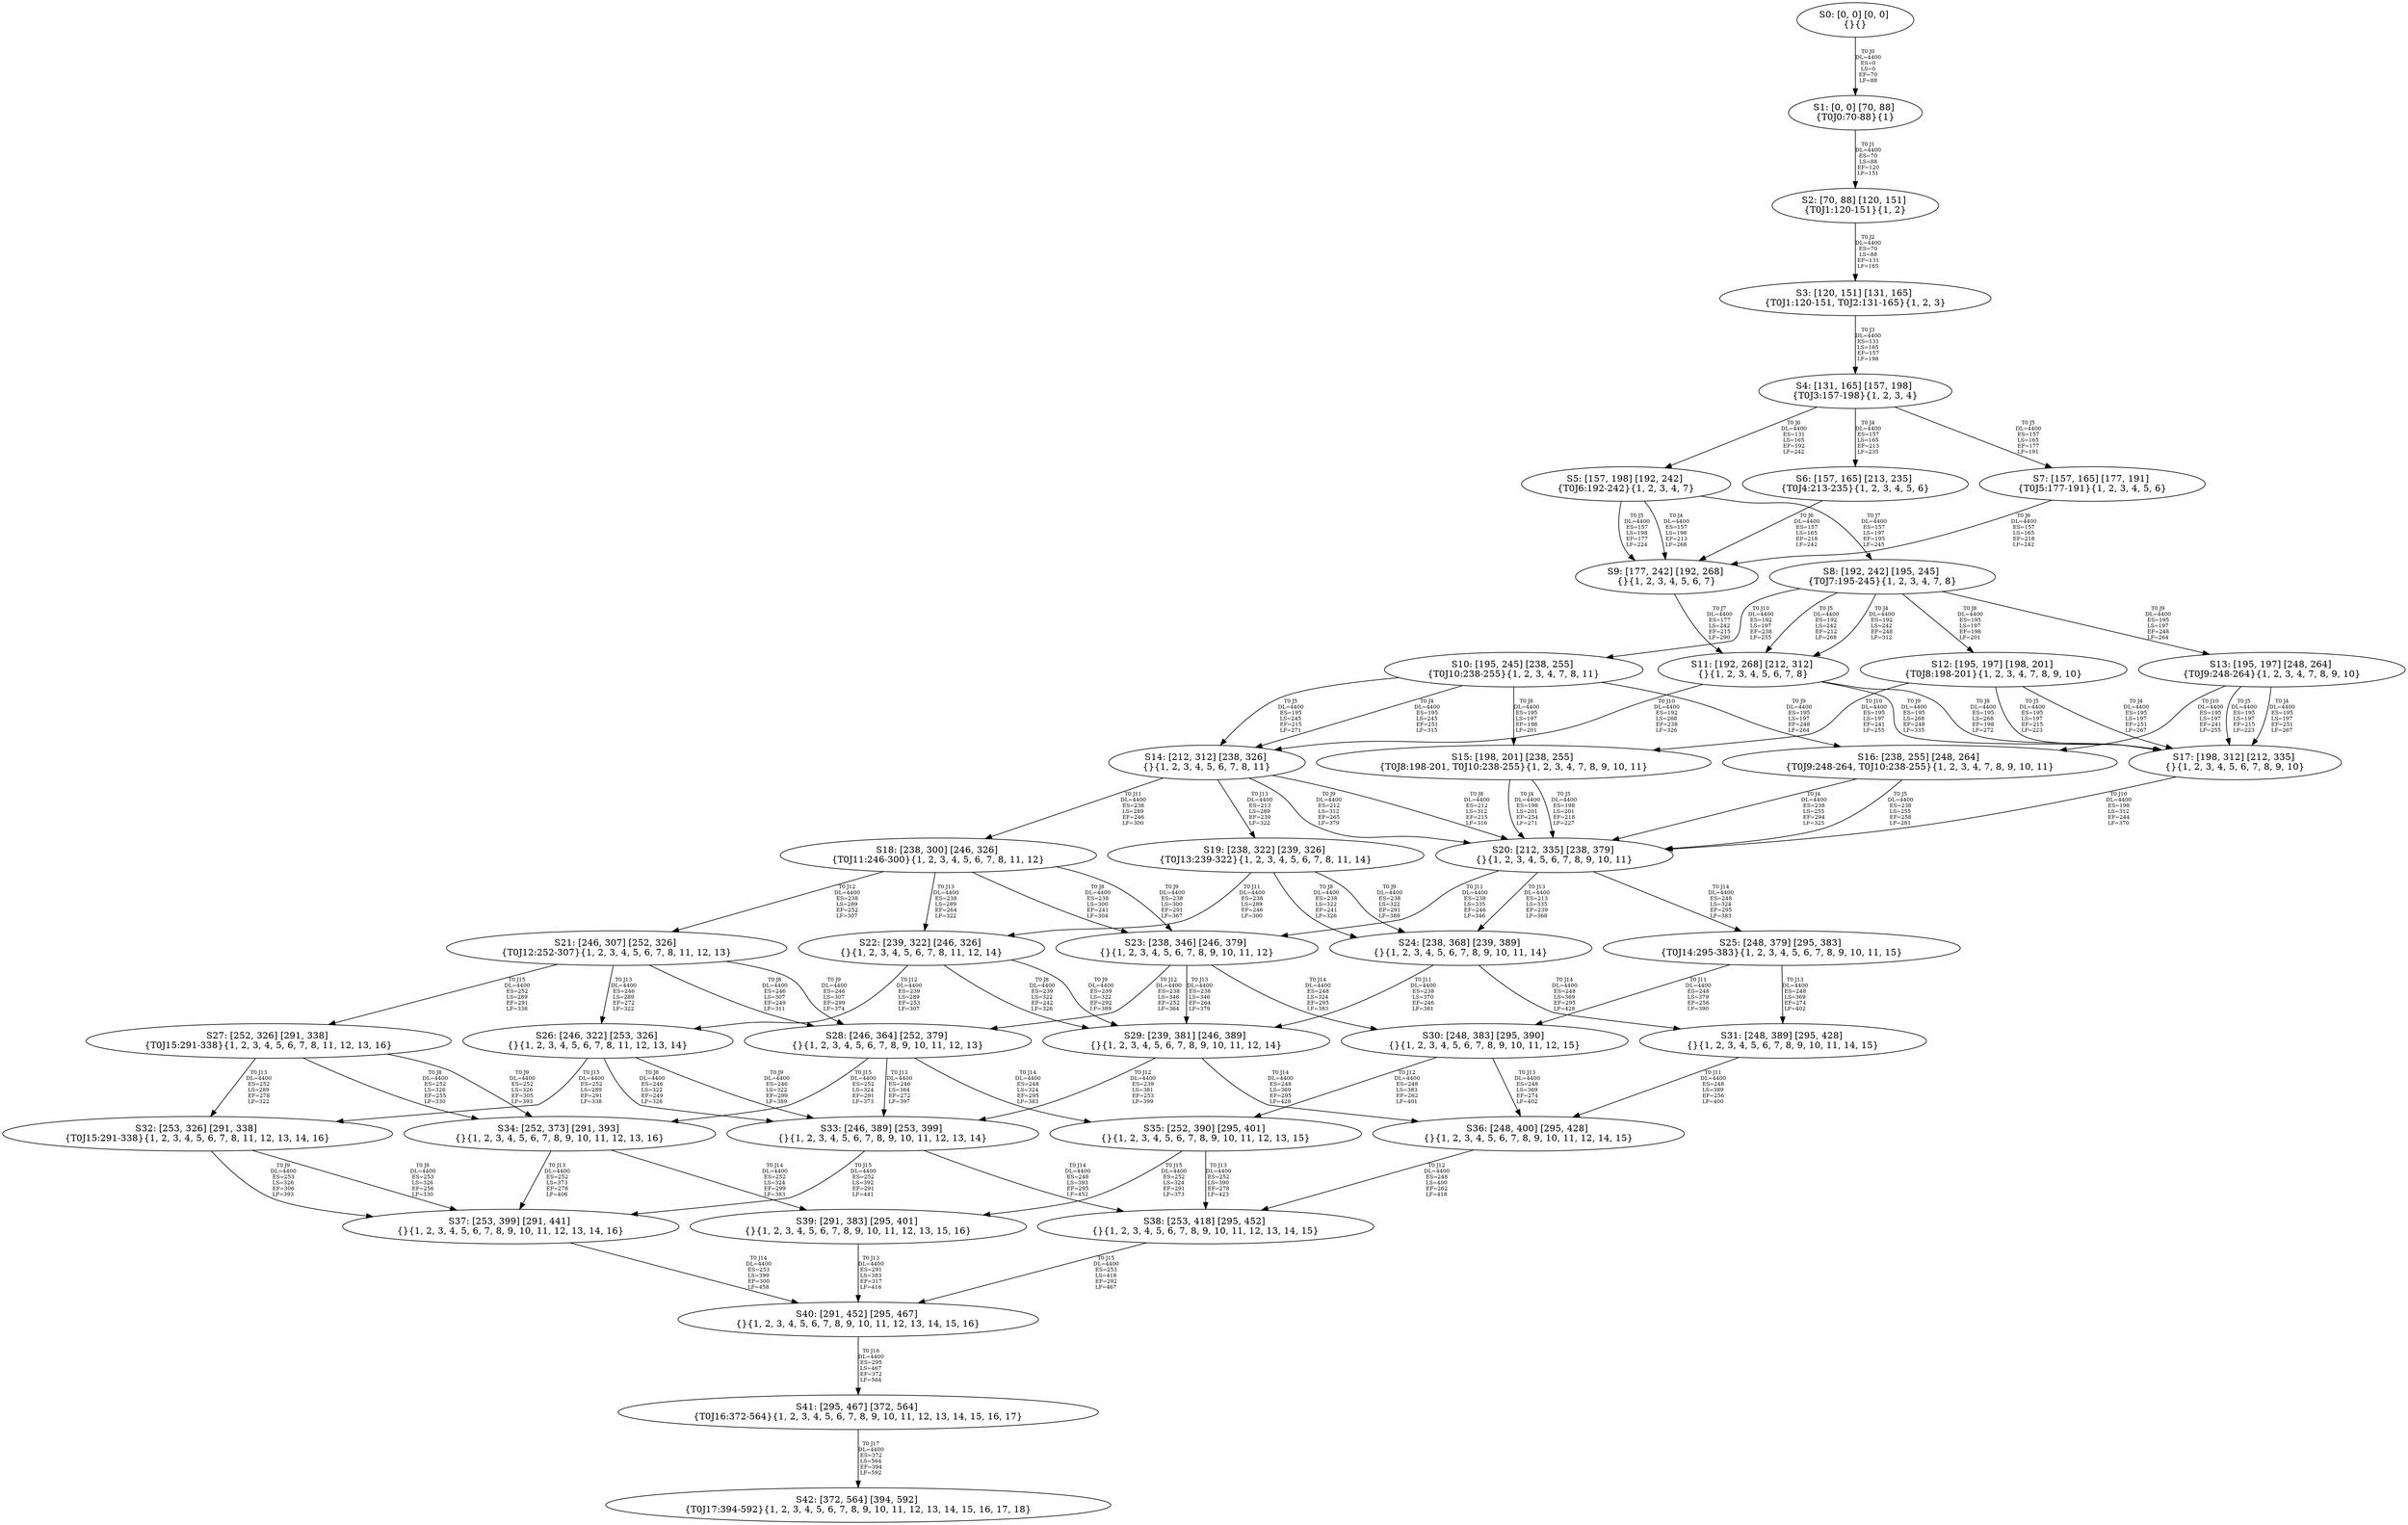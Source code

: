 digraph {
	S0[label="S0: [0, 0] [0, 0] \n{}{}"];
	S1[label="S1: [0, 0] [70, 88] \n{T0J0:70-88}{1}"];
	S2[label="S2: [70, 88] [120, 151] \n{T0J1:120-151}{1, 2}"];
	S3[label="S3: [120, 151] [131, 165] \n{T0J1:120-151, T0J2:131-165}{1, 2, 3}"];
	S4[label="S4: [131, 165] [157, 198] \n{T0J3:157-198}{1, 2, 3, 4}"];
	S5[label="S5: [157, 198] [192, 242] \n{T0J6:192-242}{1, 2, 3, 4, 7}"];
	S6[label="S6: [157, 165] [213, 235] \n{T0J4:213-235}{1, 2, 3, 4, 5, 6}"];
	S7[label="S7: [157, 165] [177, 191] \n{T0J5:177-191}{1, 2, 3, 4, 5, 6}"];
	S8[label="S8: [192, 242] [195, 245] \n{T0J7:195-245}{1, 2, 3, 4, 7, 8}"];
	S9[label="S9: [177, 242] [192, 268] \n{}{1, 2, 3, 4, 5, 6, 7}"];
	S10[label="S10: [195, 245] [238, 255] \n{T0J10:238-255}{1, 2, 3, 4, 7, 8, 11}"];
	S11[label="S11: [192, 268] [212, 312] \n{}{1, 2, 3, 4, 5, 6, 7, 8}"];
	S12[label="S12: [195, 197] [198, 201] \n{T0J8:198-201}{1, 2, 3, 4, 7, 8, 9, 10}"];
	S13[label="S13: [195, 197] [248, 264] \n{T0J9:248-264}{1, 2, 3, 4, 7, 8, 9, 10}"];
	S14[label="S14: [212, 312] [238, 326] \n{}{1, 2, 3, 4, 5, 6, 7, 8, 11}"];
	S15[label="S15: [198, 201] [238, 255] \n{T0J8:198-201, T0J10:238-255}{1, 2, 3, 4, 7, 8, 9, 10, 11}"];
	S16[label="S16: [238, 255] [248, 264] \n{T0J9:248-264, T0J10:238-255}{1, 2, 3, 4, 7, 8, 9, 10, 11}"];
	S17[label="S17: [198, 312] [212, 335] \n{}{1, 2, 3, 4, 5, 6, 7, 8, 9, 10}"];
	S18[label="S18: [238, 300] [246, 326] \n{T0J11:246-300}{1, 2, 3, 4, 5, 6, 7, 8, 11, 12}"];
	S19[label="S19: [238, 322] [239, 326] \n{T0J13:239-322}{1, 2, 3, 4, 5, 6, 7, 8, 11, 14}"];
	S20[label="S20: [212, 335] [238, 379] \n{}{1, 2, 3, 4, 5, 6, 7, 8, 9, 10, 11}"];
	S21[label="S21: [246, 307] [252, 326] \n{T0J12:252-307}{1, 2, 3, 4, 5, 6, 7, 8, 11, 12, 13}"];
	S22[label="S22: [239, 322] [246, 326] \n{}{1, 2, 3, 4, 5, 6, 7, 8, 11, 12, 14}"];
	S23[label="S23: [238, 346] [246, 379] \n{}{1, 2, 3, 4, 5, 6, 7, 8, 9, 10, 11, 12}"];
	S24[label="S24: [238, 368] [239, 389] \n{}{1, 2, 3, 4, 5, 6, 7, 8, 9, 10, 11, 14}"];
	S25[label="S25: [248, 379] [295, 383] \n{T0J14:295-383}{1, 2, 3, 4, 5, 6, 7, 8, 9, 10, 11, 15}"];
	S26[label="S26: [246, 322] [253, 326] \n{}{1, 2, 3, 4, 5, 6, 7, 8, 11, 12, 13, 14}"];
	S27[label="S27: [252, 326] [291, 338] \n{T0J15:291-338}{1, 2, 3, 4, 5, 6, 7, 8, 11, 12, 13, 16}"];
	S28[label="S28: [246, 364] [252, 379] \n{}{1, 2, 3, 4, 5, 6, 7, 8, 9, 10, 11, 12, 13}"];
	S29[label="S29: [239, 381] [246, 389] \n{}{1, 2, 3, 4, 5, 6, 7, 8, 9, 10, 11, 12, 14}"];
	S30[label="S30: [248, 383] [295, 390] \n{}{1, 2, 3, 4, 5, 6, 7, 8, 9, 10, 11, 12, 15}"];
	S31[label="S31: [248, 389] [295, 428] \n{}{1, 2, 3, 4, 5, 6, 7, 8, 9, 10, 11, 14, 15}"];
	S32[label="S32: [253, 326] [291, 338] \n{T0J15:291-338}{1, 2, 3, 4, 5, 6, 7, 8, 11, 12, 13, 14, 16}"];
	S33[label="S33: [246, 389] [253, 399] \n{}{1, 2, 3, 4, 5, 6, 7, 8, 9, 10, 11, 12, 13, 14}"];
	S34[label="S34: [252, 373] [291, 393] \n{}{1, 2, 3, 4, 5, 6, 7, 8, 9, 10, 11, 12, 13, 16}"];
	S35[label="S35: [252, 390] [295, 401] \n{}{1, 2, 3, 4, 5, 6, 7, 8, 9, 10, 11, 12, 13, 15}"];
	S36[label="S36: [248, 400] [295, 428] \n{}{1, 2, 3, 4, 5, 6, 7, 8, 9, 10, 11, 12, 14, 15}"];
	S37[label="S37: [253, 399] [291, 441] \n{}{1, 2, 3, 4, 5, 6, 7, 8, 9, 10, 11, 12, 13, 14, 16}"];
	S38[label="S38: [253, 418] [295, 452] \n{}{1, 2, 3, 4, 5, 6, 7, 8, 9, 10, 11, 12, 13, 14, 15}"];
	S39[label="S39: [291, 383] [295, 401] \n{}{1, 2, 3, 4, 5, 6, 7, 8, 9, 10, 11, 12, 13, 15, 16}"];
	S40[label="S40: [291, 452] [295, 467] \n{}{1, 2, 3, 4, 5, 6, 7, 8, 9, 10, 11, 12, 13, 14, 15, 16}"];
	S41[label="S41: [295, 467] [372, 564] \n{T0J16:372-564}{1, 2, 3, 4, 5, 6, 7, 8, 9, 10, 11, 12, 13, 14, 15, 16, 17}"];
	S42[label="S42: [372, 564] [394, 592] \n{T0J17:394-592}{1, 2, 3, 4, 5, 6, 7, 8, 9, 10, 11, 12, 13, 14, 15, 16, 17, 18}"];
	S0 -> S1[label="T0 J0\nDL=4400\nES=0\nLS=0\nEF=70\nLF=88",fontsize=8];
	S1 -> S2[label="T0 J1\nDL=4400\nES=70\nLS=88\nEF=120\nLF=151",fontsize=8];
	S2 -> S3[label="T0 J2\nDL=4400\nES=70\nLS=88\nEF=131\nLF=165",fontsize=8];
	S3 -> S4[label="T0 J3\nDL=4400\nES=131\nLS=165\nEF=157\nLF=198",fontsize=8];
	S4 -> S6[label="T0 J4\nDL=4400\nES=157\nLS=165\nEF=213\nLF=235",fontsize=8];
	S4 -> S7[label="T0 J5\nDL=4400\nES=157\nLS=165\nEF=177\nLF=191",fontsize=8];
	S4 -> S5[label="T0 J6\nDL=4400\nES=131\nLS=165\nEF=192\nLF=242",fontsize=8];
	S5 -> S9[label="T0 J4\nDL=4400\nES=157\nLS=198\nEF=213\nLF=268",fontsize=8];
	S5 -> S9[label="T0 J5\nDL=4400\nES=157\nLS=198\nEF=177\nLF=224",fontsize=8];
	S5 -> S8[label="T0 J7\nDL=4400\nES=157\nLS=197\nEF=195\nLF=245",fontsize=8];
	S6 -> S9[label="T0 J6\nDL=4400\nES=157\nLS=165\nEF=218\nLF=242",fontsize=8];
	S7 -> S9[label="T0 J6\nDL=4400\nES=157\nLS=165\nEF=218\nLF=242",fontsize=8];
	S8 -> S11[label="T0 J4\nDL=4400\nES=192\nLS=242\nEF=248\nLF=312",fontsize=8];
	S8 -> S11[label="T0 J5\nDL=4400\nES=192\nLS=242\nEF=212\nLF=268",fontsize=8];
	S8 -> S12[label="T0 J8\nDL=4400\nES=195\nLS=197\nEF=198\nLF=201",fontsize=8];
	S8 -> S13[label="T0 J9\nDL=4400\nES=195\nLS=197\nEF=248\nLF=264",fontsize=8];
	S8 -> S10[label="T0 J10\nDL=4400\nES=192\nLS=197\nEF=238\nLF=255",fontsize=8];
	S9 -> S11[label="T0 J7\nDL=4400\nES=177\nLS=242\nEF=215\nLF=290",fontsize=8];
	S10 -> S14[label="T0 J4\nDL=4400\nES=195\nLS=245\nEF=251\nLF=315",fontsize=8];
	S10 -> S14[label="T0 J5\nDL=4400\nES=195\nLS=245\nEF=215\nLF=271",fontsize=8];
	S10 -> S15[label="T0 J8\nDL=4400\nES=195\nLS=197\nEF=198\nLF=201",fontsize=8];
	S10 -> S16[label="T0 J9\nDL=4400\nES=195\nLS=197\nEF=248\nLF=264",fontsize=8];
	S11 -> S17[label="T0 J8\nDL=4400\nES=195\nLS=268\nEF=198\nLF=272",fontsize=8];
	S11 -> S17[label="T0 J9\nDL=4400\nES=195\nLS=268\nEF=248\nLF=335",fontsize=8];
	S11 -> S14[label="T0 J10\nDL=4400\nES=192\nLS=268\nEF=238\nLF=326",fontsize=8];
	S12 -> S17[label="T0 J4\nDL=4400\nES=195\nLS=197\nEF=251\nLF=267",fontsize=8];
	S12 -> S17[label="T0 J5\nDL=4400\nES=195\nLS=197\nEF=215\nLF=223",fontsize=8];
	S12 -> S15[label="T0 J10\nDL=4400\nES=195\nLS=197\nEF=241\nLF=255",fontsize=8];
	S13 -> S17[label="T0 J4\nDL=4400\nES=195\nLS=197\nEF=251\nLF=267",fontsize=8];
	S13 -> S17[label="T0 J5\nDL=4400\nES=195\nLS=197\nEF=215\nLF=223",fontsize=8];
	S13 -> S16[label="T0 J10\nDL=4400\nES=195\nLS=197\nEF=241\nLF=255",fontsize=8];
	S14 -> S20[label="T0 J8\nDL=4400\nES=212\nLS=312\nEF=215\nLF=316",fontsize=8];
	S14 -> S20[label="T0 J9\nDL=4400\nES=212\nLS=312\nEF=265\nLF=379",fontsize=8];
	S14 -> S18[label="T0 J11\nDL=4400\nES=238\nLS=289\nEF=246\nLF=300",fontsize=8];
	S14 -> S19[label="T0 J13\nDL=4400\nES=213\nLS=289\nEF=239\nLF=322",fontsize=8];
	S15 -> S20[label="T0 J4\nDL=4400\nES=198\nLS=201\nEF=254\nLF=271",fontsize=8];
	S15 -> S20[label="T0 J5\nDL=4400\nES=198\nLS=201\nEF=218\nLF=227",fontsize=8];
	S16 -> S20[label="T0 J4\nDL=4400\nES=238\nLS=255\nEF=294\nLF=325",fontsize=8];
	S16 -> S20[label="T0 J5\nDL=4400\nES=238\nLS=255\nEF=258\nLF=281",fontsize=8];
	S17 -> S20[label="T0 J10\nDL=4400\nES=198\nLS=312\nEF=244\nLF=370",fontsize=8];
	S18 -> S23[label="T0 J8\nDL=4400\nES=238\nLS=300\nEF=241\nLF=304",fontsize=8];
	S18 -> S23[label="T0 J9\nDL=4400\nES=238\nLS=300\nEF=291\nLF=367",fontsize=8];
	S18 -> S21[label="T0 J12\nDL=4400\nES=238\nLS=289\nEF=252\nLF=307",fontsize=8];
	S18 -> S22[label="T0 J13\nDL=4400\nES=238\nLS=289\nEF=264\nLF=322",fontsize=8];
	S19 -> S24[label="T0 J8\nDL=4400\nES=238\nLS=322\nEF=241\nLF=326",fontsize=8];
	S19 -> S24[label="T0 J9\nDL=4400\nES=238\nLS=322\nEF=291\nLF=389",fontsize=8];
	S19 -> S22[label="T0 J11\nDL=4400\nES=238\nLS=289\nEF=246\nLF=300",fontsize=8];
	S20 -> S23[label="T0 J11\nDL=4400\nES=238\nLS=335\nEF=246\nLF=346",fontsize=8];
	S20 -> S24[label="T0 J13\nDL=4400\nES=213\nLS=335\nEF=239\nLF=368",fontsize=8];
	S20 -> S25[label="T0 J14\nDL=4400\nES=248\nLS=324\nEF=295\nLF=383",fontsize=8];
	S21 -> S28[label="T0 J8\nDL=4400\nES=246\nLS=307\nEF=249\nLF=311",fontsize=8];
	S21 -> S28[label="T0 J9\nDL=4400\nES=246\nLS=307\nEF=299\nLF=374",fontsize=8];
	S21 -> S26[label="T0 J13\nDL=4400\nES=246\nLS=289\nEF=272\nLF=322",fontsize=8];
	S21 -> S27[label="T0 J15\nDL=4400\nES=252\nLS=289\nEF=291\nLF=338",fontsize=8];
	S22 -> S29[label="T0 J8\nDL=4400\nES=239\nLS=322\nEF=242\nLF=326",fontsize=8];
	S22 -> S29[label="T0 J9\nDL=4400\nES=239\nLS=322\nEF=292\nLF=389",fontsize=8];
	S22 -> S26[label="T0 J12\nDL=4400\nES=239\nLS=289\nEF=253\nLF=307",fontsize=8];
	S23 -> S28[label="T0 J12\nDL=4400\nES=238\nLS=346\nEF=252\nLF=364",fontsize=8];
	S23 -> S29[label="T0 J13\nDL=4400\nES=238\nLS=346\nEF=264\nLF=379",fontsize=8];
	S23 -> S30[label="T0 J14\nDL=4400\nES=248\nLS=324\nEF=295\nLF=383",fontsize=8];
	S24 -> S29[label="T0 J11\nDL=4400\nES=238\nLS=370\nEF=246\nLF=381",fontsize=8];
	S24 -> S31[label="T0 J14\nDL=4400\nES=248\nLS=369\nEF=295\nLF=428",fontsize=8];
	S25 -> S30[label="T0 J11\nDL=4400\nES=248\nLS=379\nEF=256\nLF=390",fontsize=8];
	S25 -> S31[label="T0 J13\nDL=4400\nES=248\nLS=369\nEF=274\nLF=402",fontsize=8];
	S26 -> S33[label="T0 J8\nDL=4400\nES=246\nLS=322\nEF=249\nLF=326",fontsize=8];
	S26 -> S33[label="T0 J9\nDL=4400\nES=246\nLS=322\nEF=299\nLF=389",fontsize=8];
	S26 -> S32[label="T0 J15\nDL=4400\nES=252\nLS=289\nEF=291\nLF=338",fontsize=8];
	S27 -> S34[label="T0 J8\nDL=4400\nES=252\nLS=326\nEF=255\nLF=330",fontsize=8];
	S27 -> S34[label="T0 J9\nDL=4400\nES=252\nLS=326\nEF=305\nLF=393",fontsize=8];
	S27 -> S32[label="T0 J13\nDL=4400\nES=252\nLS=289\nEF=278\nLF=322",fontsize=8];
	S28 -> S33[label="T0 J13\nDL=4400\nES=246\nLS=364\nEF=272\nLF=397",fontsize=8];
	S28 -> S35[label="T0 J14\nDL=4400\nES=248\nLS=324\nEF=295\nLF=383",fontsize=8];
	S28 -> S34[label="T0 J15\nDL=4400\nES=252\nLS=324\nEF=291\nLF=373",fontsize=8];
	S29 -> S33[label="T0 J12\nDL=4400\nES=239\nLS=381\nEF=253\nLF=399",fontsize=8];
	S29 -> S36[label="T0 J14\nDL=4400\nES=248\nLS=369\nEF=295\nLF=428",fontsize=8];
	S30 -> S35[label="T0 J12\nDL=4400\nES=248\nLS=383\nEF=262\nLF=401",fontsize=8];
	S30 -> S36[label="T0 J13\nDL=4400\nES=248\nLS=369\nEF=274\nLF=402",fontsize=8];
	S31 -> S36[label="T0 J11\nDL=4400\nES=248\nLS=389\nEF=256\nLF=400",fontsize=8];
	S32 -> S37[label="T0 J8\nDL=4400\nES=253\nLS=326\nEF=256\nLF=330",fontsize=8];
	S32 -> S37[label="T0 J9\nDL=4400\nES=253\nLS=326\nEF=306\nLF=393",fontsize=8];
	S33 -> S38[label="T0 J14\nDL=4400\nES=248\nLS=393\nEF=295\nLF=452",fontsize=8];
	S33 -> S37[label="T0 J15\nDL=4400\nES=252\nLS=392\nEF=291\nLF=441",fontsize=8];
	S34 -> S37[label="T0 J13\nDL=4400\nES=252\nLS=373\nEF=278\nLF=406",fontsize=8];
	S34 -> S39[label="T0 J14\nDL=4400\nES=252\nLS=324\nEF=299\nLF=383",fontsize=8];
	S35 -> S38[label="T0 J13\nDL=4400\nES=252\nLS=390\nEF=278\nLF=423",fontsize=8];
	S35 -> S39[label="T0 J15\nDL=4400\nES=252\nLS=324\nEF=291\nLF=373",fontsize=8];
	S36 -> S38[label="T0 J12\nDL=4400\nES=248\nLS=400\nEF=262\nLF=418",fontsize=8];
	S37 -> S40[label="T0 J14\nDL=4400\nES=253\nLS=399\nEF=300\nLF=458",fontsize=8];
	S38 -> S40[label="T0 J15\nDL=4400\nES=253\nLS=418\nEF=292\nLF=467",fontsize=8];
	S39 -> S40[label="T0 J13\nDL=4400\nES=291\nLS=383\nEF=317\nLF=416",fontsize=8];
	S40 -> S41[label="T0 J16\nDL=4400\nES=295\nLS=467\nEF=372\nLF=564",fontsize=8];
	S41 -> S42[label="T0 J17\nDL=4400\nES=372\nLS=564\nEF=394\nLF=592",fontsize=8];
}
